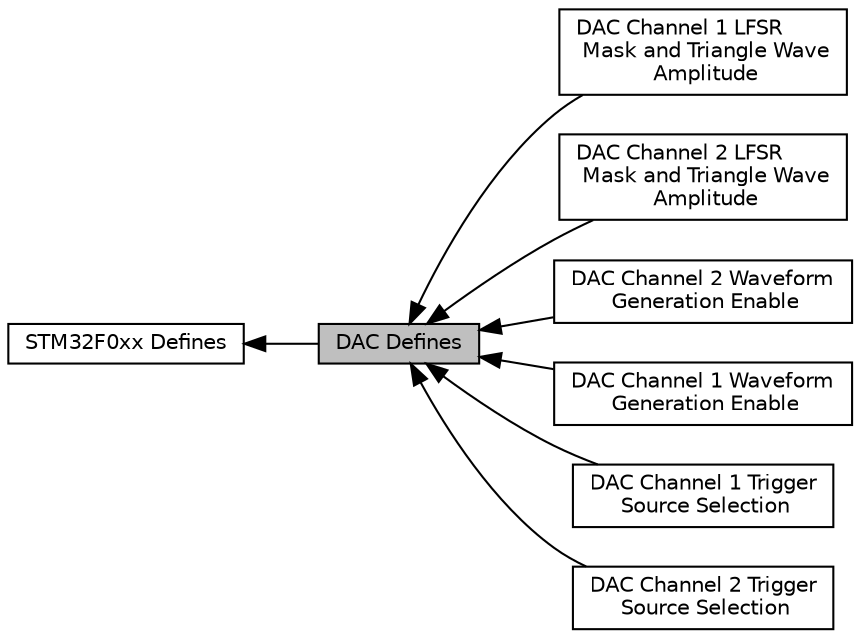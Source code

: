digraph "DAC Defines"
{
  edge [fontname="Helvetica",fontsize="10",labelfontname="Helvetica",labelfontsize="10"];
  node [fontname="Helvetica",fontsize="10",shape=record];
  rankdir=LR;
  Node5 [label="DAC Channel 1 LFSR\l Mask and Triangle Wave\l Amplitude",height=0.2,width=0.4,color="black", fillcolor="white", style="filled",URL="$group__dac__mamp1.html",tooltip="valuesUnmask bits [(n-1)..0] of LFSR/Triangle Amplitude equal to (2**(n+1)-1 "];
  Node2 [label="DAC Channel 2 LFSR\l Mask and Triangle Wave\l Amplitude",height=0.2,width=0.4,color="black", fillcolor="white", style="filled",URL="$group__dac__mamp2.html",tooltip="valuesUnmask bits [(n-1)..0] of LFSR/Triangle Amplitude equal to (2**(n)-1 "];
  Node0 [label="DAC Defines",height=0.2,width=0.4,color="black", fillcolor="grey75", style="filled", fontcolor="black"];
  Node3 [label="DAC Channel 2 Waveform\l Generation Enable",height=0.2,width=0.4,color="black", fillcolor="white", style="filled",URL="$group__dac__wave2__en.html"];
  Node6 [label="DAC Channel 1 Waveform\l Generation Enable",height=0.2,width=0.4,color="black", fillcolor="white", style="filled",URL="$group__dac__wave1__en.html"];
  Node7 [label="DAC Channel 1 Trigger\l Source Selection",height=0.2,width=0.4,color="black", fillcolor="white", style="filled",URL="$group__dac__trig1__sel.html"];
  Node1 [label="STM32F0xx Defines",height=0.2,width=0.4,color="black", fillcolor="white", style="filled",URL="$group__STM32F0xx__defines.html",tooltip="Defined Constants and Types for the STM32F0xx series. "];
  Node4 [label="DAC Channel 2 Trigger\l Source Selection",height=0.2,width=0.4,color="black", fillcolor="white", style="filled",URL="$group__dac__trig2__sel.html"];
  Node1->Node0 [shape=plaintext, dir="back", style="solid"];
  Node0->Node2 [shape=plaintext, dir="back", style="solid"];
  Node0->Node3 [shape=plaintext, dir="back", style="solid"];
  Node0->Node4 [shape=plaintext, dir="back", style="solid"];
  Node0->Node5 [shape=plaintext, dir="back", style="solid"];
  Node0->Node6 [shape=plaintext, dir="back", style="solid"];
  Node0->Node7 [shape=plaintext, dir="back", style="solid"];
}
